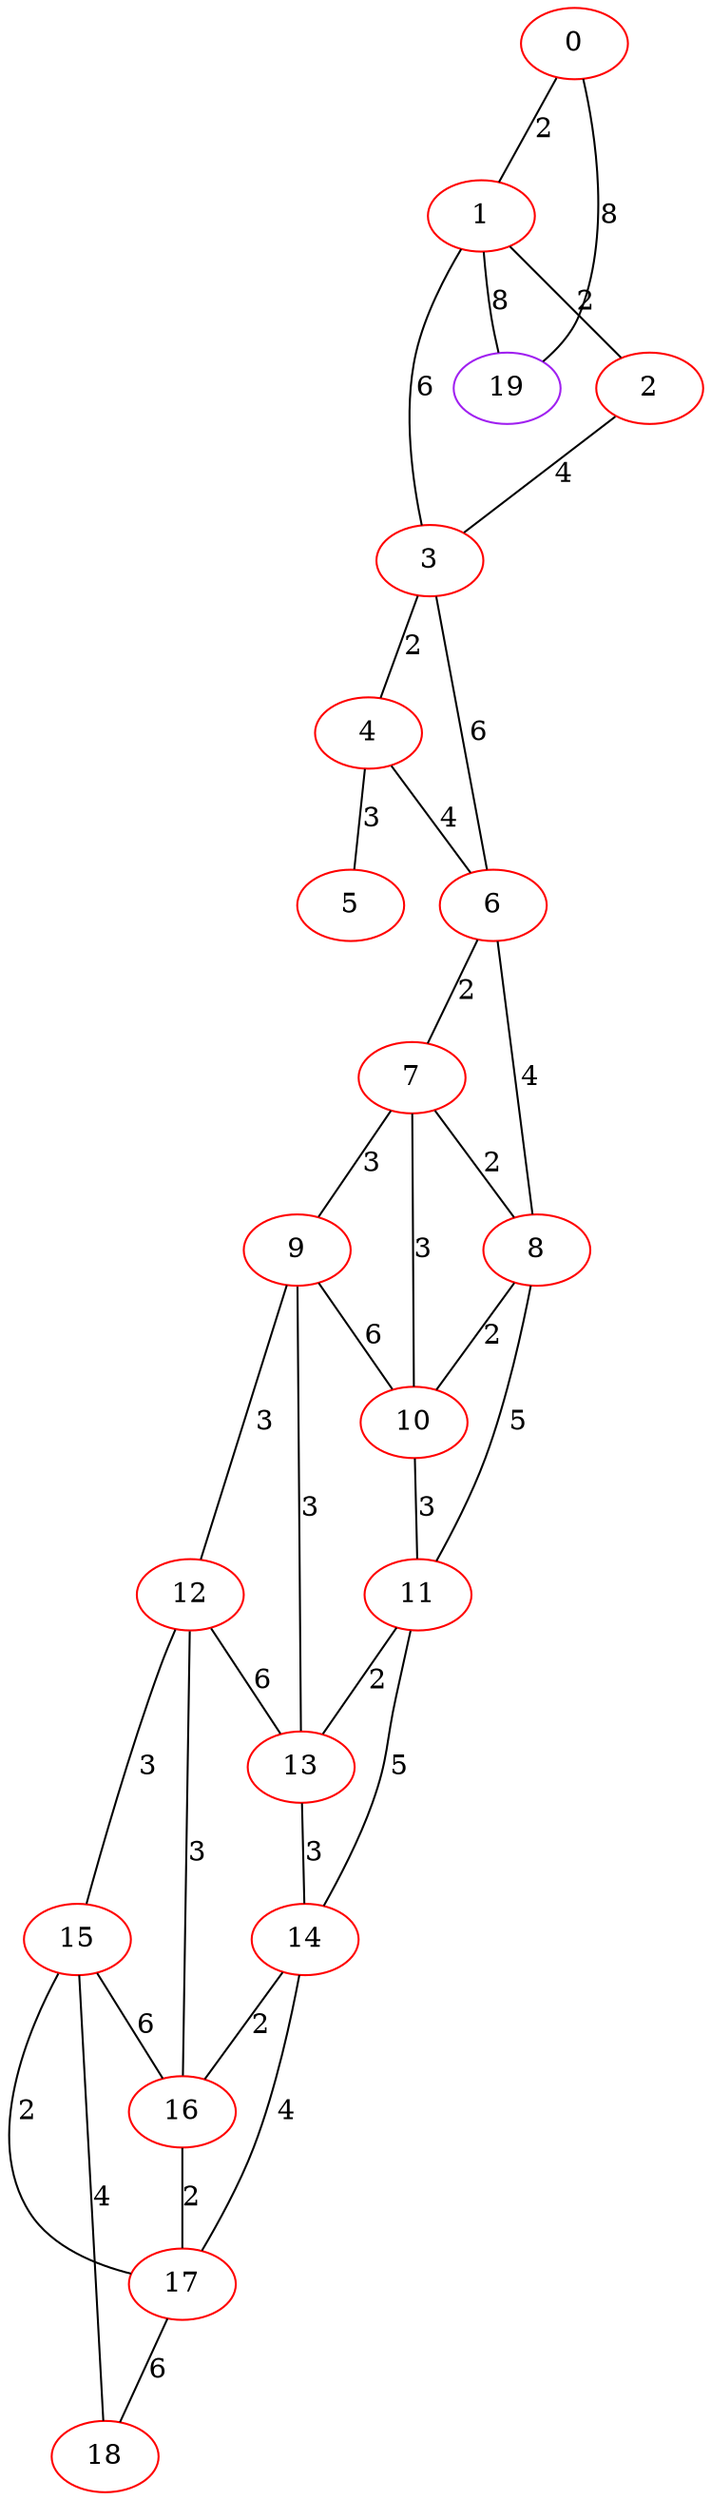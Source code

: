 graph "" {
0 [color=red, weight=1];
1 [color=red, weight=1];
2 [color=red, weight=1];
3 [color=red, weight=1];
4 [color=red, weight=1];
5 [color=red, weight=1];
6 [color=red, weight=1];
7 [color=red, weight=1];
8 [color=red, weight=1];
9 [color=red, weight=1];
10 [color=red, weight=1];
11 [color=red, weight=1];
12 [color=red, weight=1];
13 [color=red, weight=1];
14 [color=red, weight=1];
15 [color=red, weight=1];
16 [color=red, weight=1];
17 [color=red, weight=1];
18 [color=red, weight=1];
19 [color=purple, weight=4];
0 -- 1  [key=0, label=2];
0 -- 19  [key=0, label=8];
1 -- 19  [key=0, label=8];
1 -- 2  [key=0, label=2];
1 -- 3  [key=0, label=6];
2 -- 3  [key=0, label=4];
3 -- 4  [key=0, label=2];
3 -- 6  [key=0, label=6];
4 -- 5  [key=0, label=3];
4 -- 6  [key=0, label=4];
6 -- 8  [key=0, label=4];
6 -- 7  [key=0, label=2];
7 -- 8  [key=0, label=2];
7 -- 9  [key=0, label=3];
7 -- 10  [key=0, label=3];
8 -- 10  [key=0, label=2];
8 -- 11  [key=0, label=5];
9 -- 10  [key=0, label=6];
9 -- 12  [key=0, label=3];
9 -- 13  [key=0, label=3];
10 -- 11  [key=0, label=3];
11 -- 13  [key=0, label=2];
11 -- 14  [key=0, label=5];
12 -- 16  [key=0, label=3];
12 -- 13  [key=0, label=6];
12 -- 15  [key=0, label=3];
13 -- 14  [key=0, label=3];
14 -- 16  [key=0, label=2];
14 -- 17  [key=0, label=4];
15 -- 16  [key=0, label=6];
15 -- 17  [key=0, label=2];
15 -- 18  [key=0, label=4];
16 -- 17  [key=0, label=2];
17 -- 18  [key=0, label=6];
}
